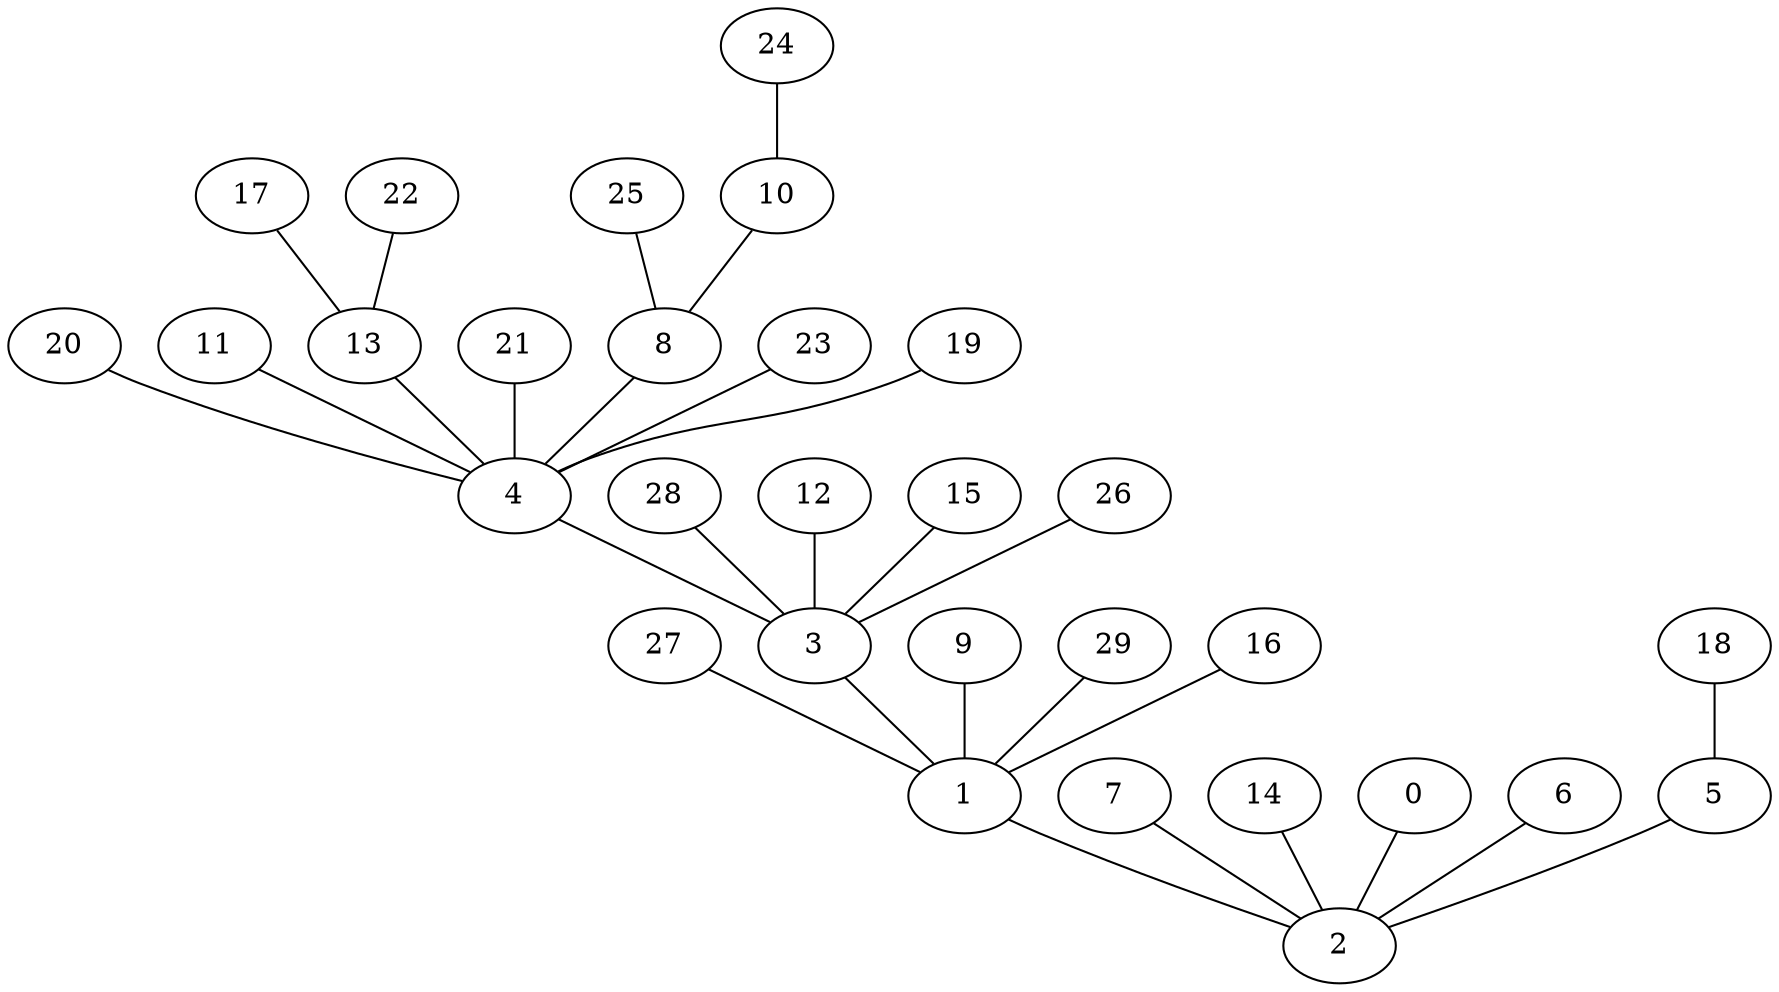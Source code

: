 graph grafoDorogovtsev_30_KruskalD_MST  {
5;
2;
20;
4;
11;
13;
27;
1;
7;
14;
28;
3;
21;
25;
8;
12;
15;
23;
18;
26;
0;
9;
24;
10;
6;
17;
22;
19;
29;
16;
5 -- 2;
20 -- 4;
11 -- 4;
13 -- 4;
27 -- 1;
7 -- 2;
14 -- 2;
28 -- 3;
21 -- 4;
25 -- 8;
4 -- 3;
12 -- 3;
15 -- 3;
23 -- 4;
1 -- 2;
3 -- 1;
18 -- 5;
8 -- 4;
26 -- 3;
0 -- 2;
9 -- 1;
24 -- 10;
6 -- 2;
17 -- 13;
10 -- 8;
22 -- 13;
19 -- 4;
29 -- 1;
16 -- 1;
}